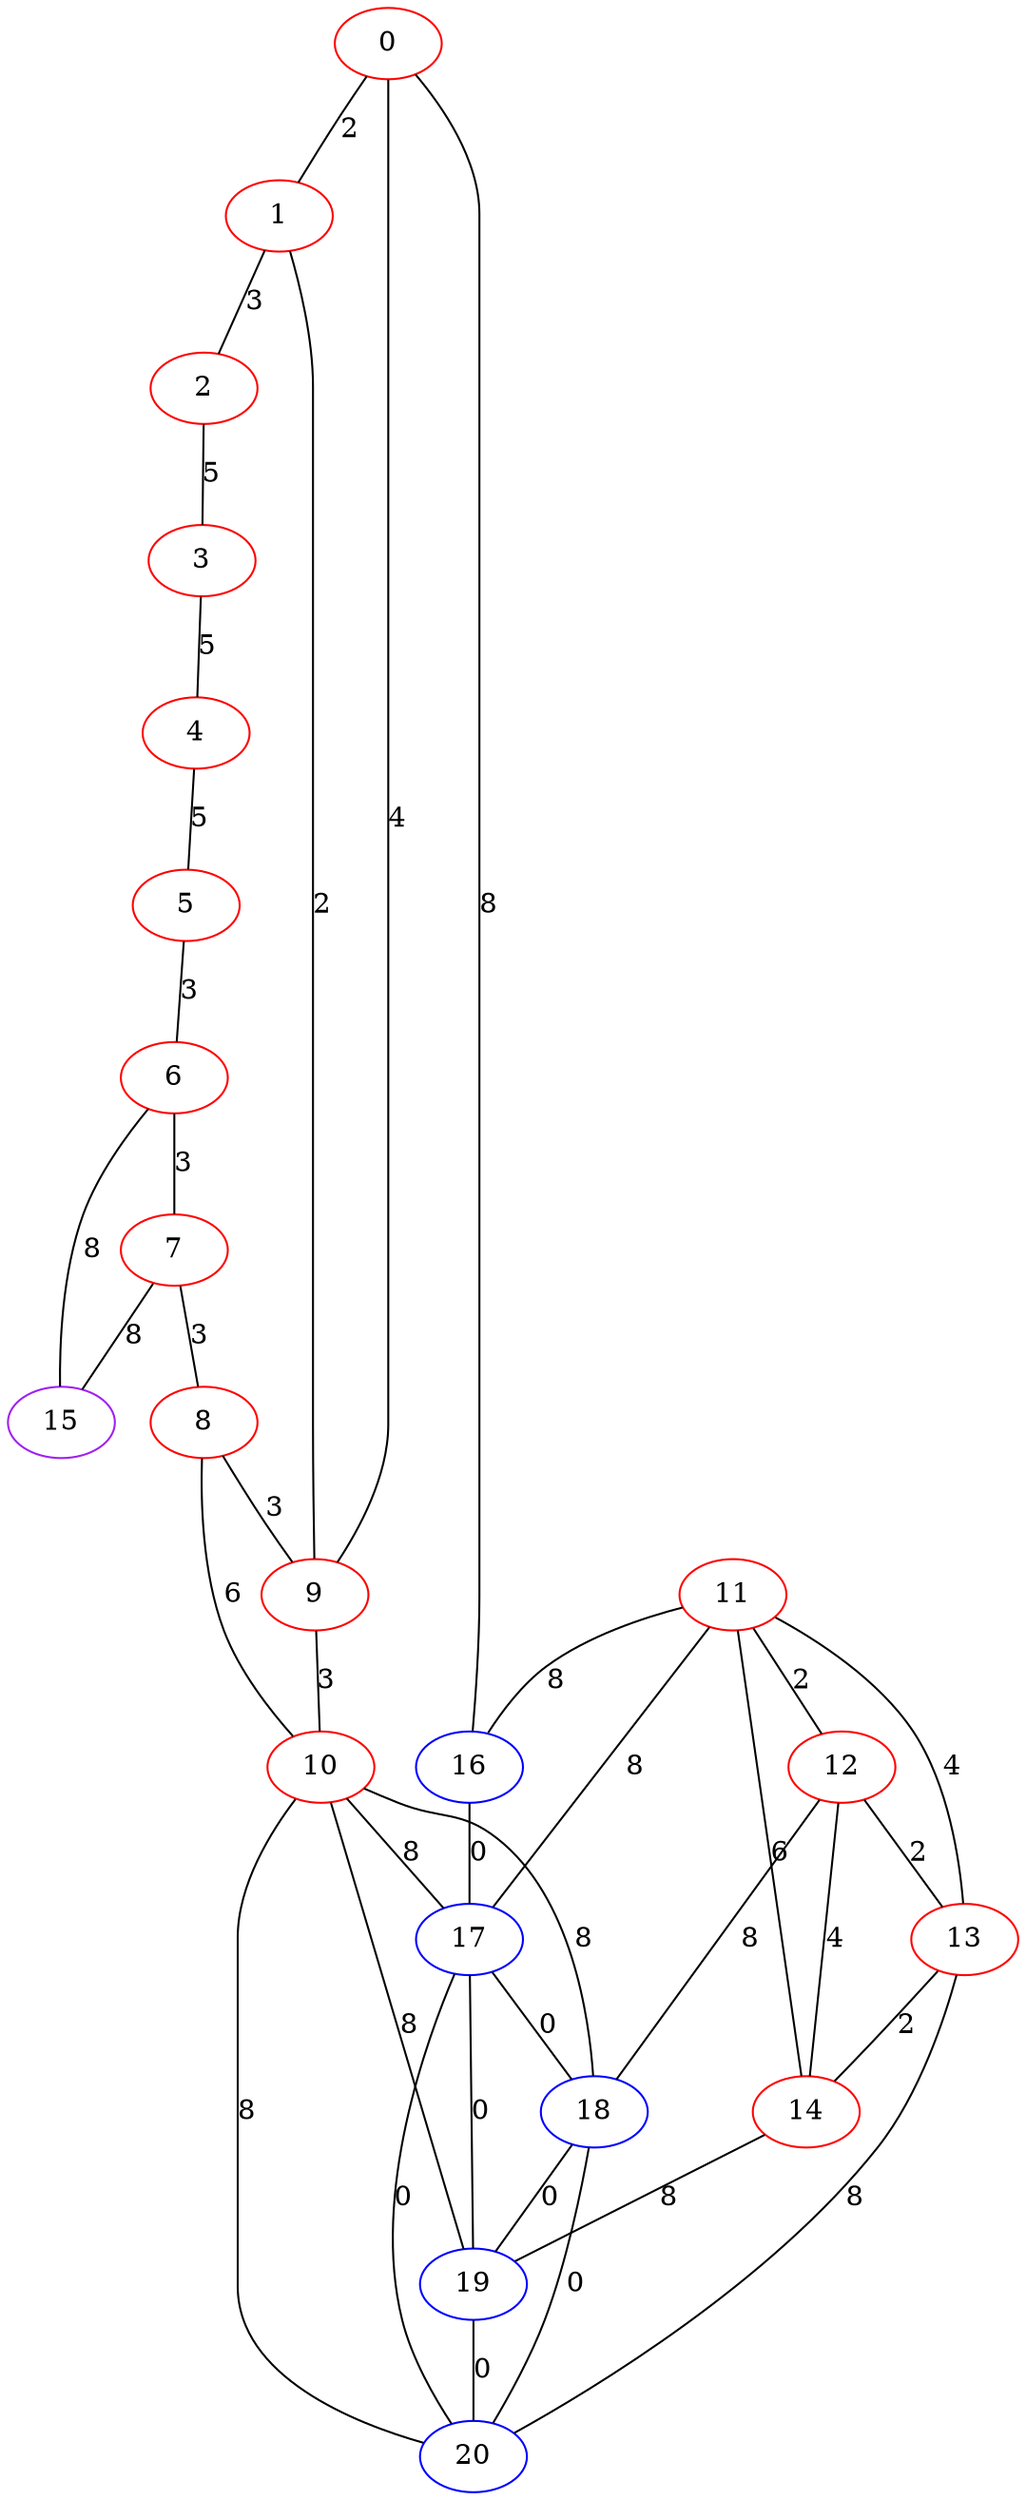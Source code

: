 graph "" {
0 [color=red, weight=1];
1 [color=red, weight=1];
2 [color=red, weight=1];
3 [color=red, weight=1];
4 [color=red, weight=1];
5 [color=red, weight=1];
6 [color=red, weight=1];
7 [color=red, weight=1];
8 [color=red, weight=1];
9 [color=red, weight=1];
10 [color=red, weight=1];
11 [color=red, weight=1];
12 [color=red, weight=1];
13 [color=red, weight=1];
14 [color=red, weight=1];
15 [color=purple, weight=4];
16 [color=blue, weight=3];
17 [color=blue, weight=3];
18 [color=blue, weight=3];
19 [color=blue, weight=3];
20 [color=blue, weight=3];
0 -- 16  [key=0, label=8];
0 -- 1  [key=0, label=2];
0 -- 9  [key=0, label=4];
1 -- 9  [key=0, label=2];
1 -- 2  [key=0, label=3];
2 -- 3  [key=0, label=5];
3 -- 4  [key=0, label=5];
4 -- 5  [key=0, label=5];
5 -- 6  [key=0, label=3];
6 -- 15  [key=0, label=8];
6 -- 7  [key=0, label=3];
7 -- 8  [key=0, label=3];
7 -- 15  [key=0, label=8];
8 -- 9  [key=0, label=3];
8 -- 10  [key=0, label=6];
9 -- 10  [key=0, label=3];
10 -- 17  [key=0, label=8];
10 -- 18  [key=0, label=8];
10 -- 19  [key=0, label=8];
10 -- 20  [key=0, label=8];
11 -- 16  [key=0, label=8];
11 -- 17  [key=0, label=8];
11 -- 12  [key=0, label=2];
11 -- 13  [key=0, label=4];
11 -- 14  [key=0, label=6];
12 -- 18  [key=0, label=8];
12 -- 13  [key=0, label=2];
12 -- 14  [key=0, label=4];
13 -- 20  [key=0, label=8];
13 -- 14  [key=0, label=2];
14 -- 19  [key=0, label=8];
16 -- 17  [key=0, label=0];
17 -- 18  [key=0, label=0];
17 -- 19  [key=0, label=0];
17 -- 20  [key=0, label=0];
18 -- 19  [key=0, label=0];
18 -- 20  [key=0, label=0];
19 -- 20  [key=0, label=0];
}
